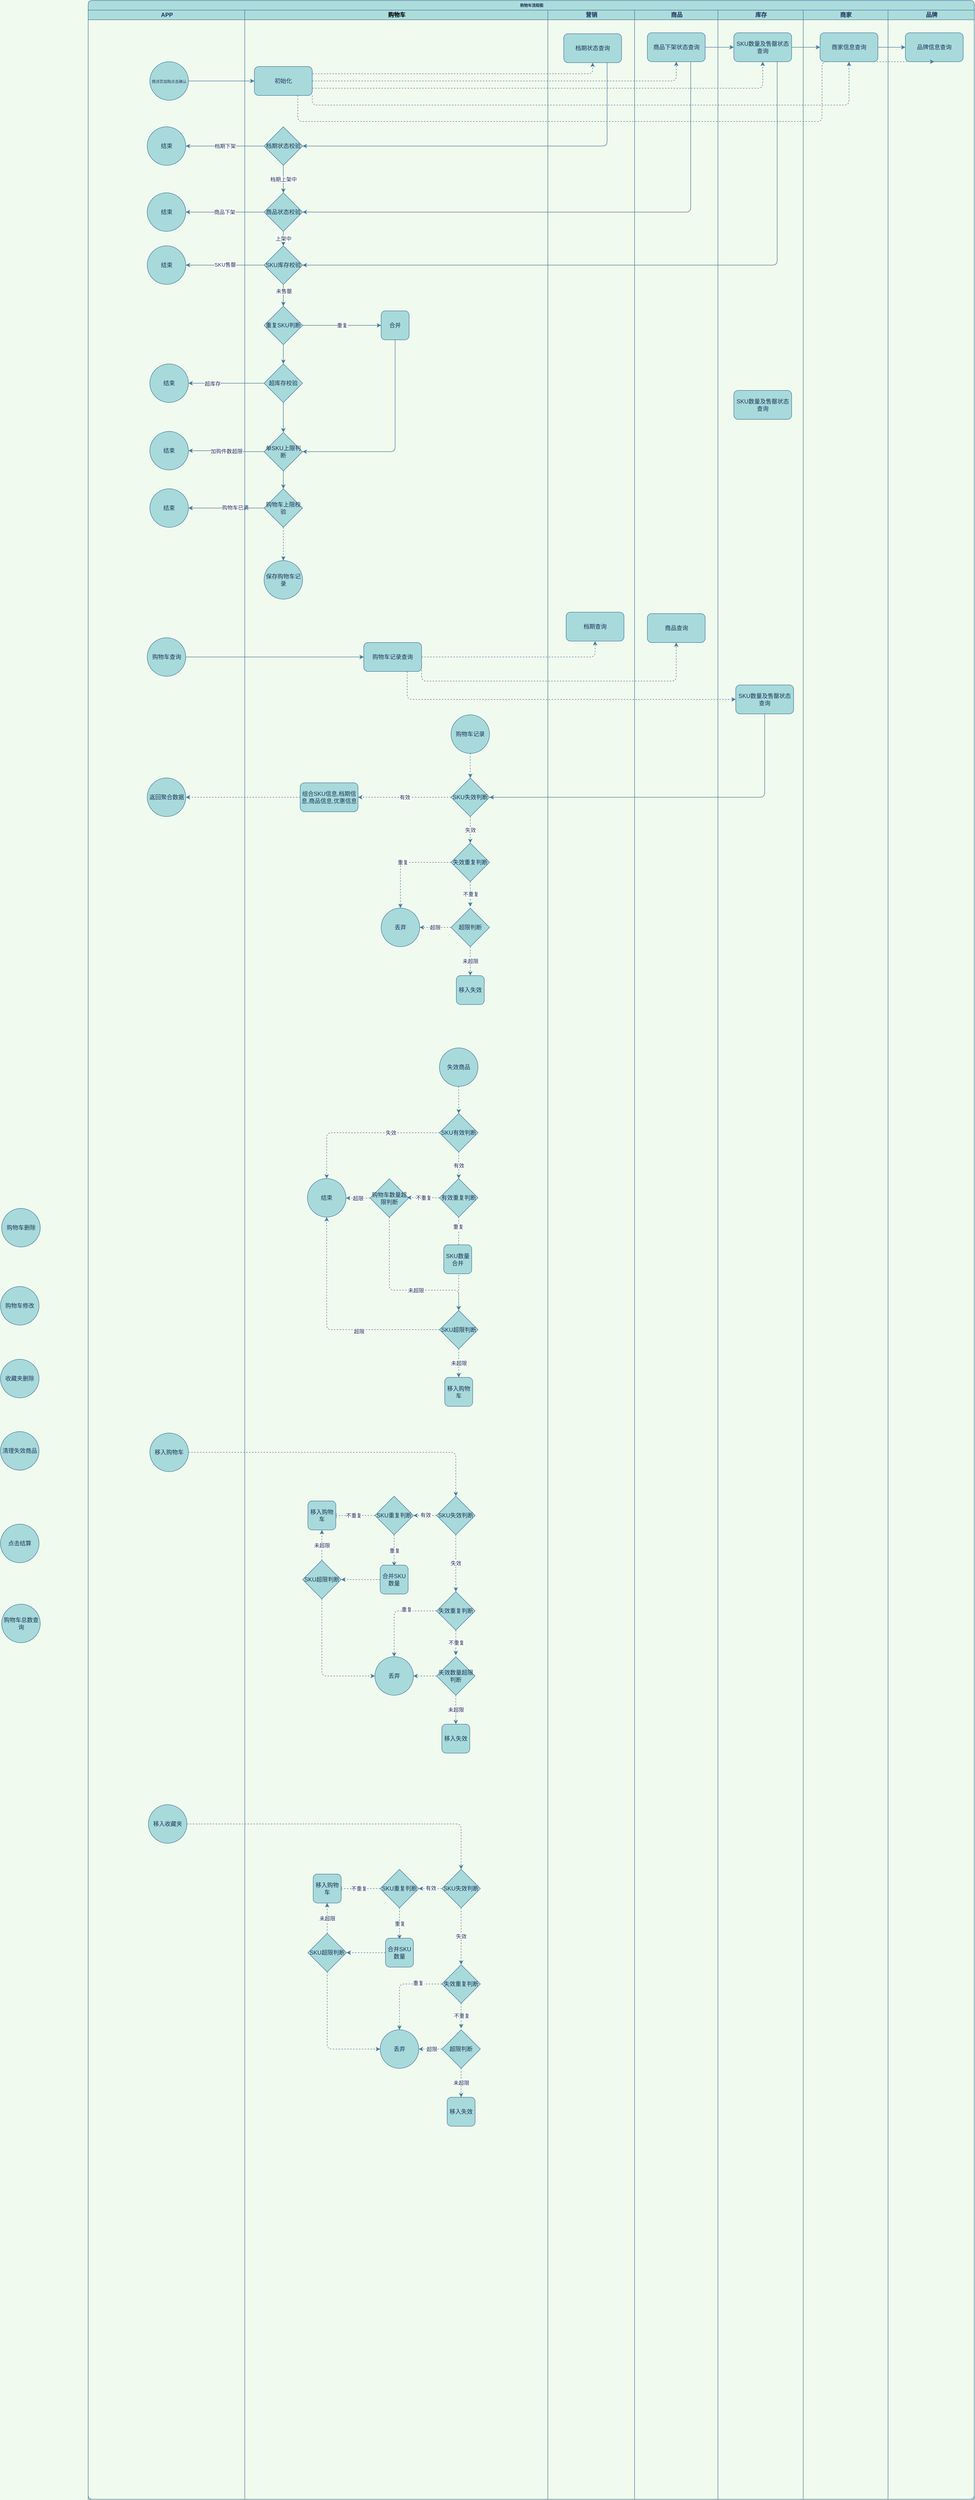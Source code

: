 <mxfile version="14.1.1" type="github">
  <diagram name="Page-1" id="74e2e168-ea6b-b213-b513-2b3c1d86103e">
    <mxGraphModel dx="2292" dy="980" grid="0" gridSize="10" guides="1" tooltips="1" connect="1" arrows="1" fold="1" page="0" pageScale="1" pageWidth="1100" pageHeight="850" background="#F1FAEE" math="0" shadow="0">
      <root>
        <mxCell id="0" />
        <mxCell id="1" parent="0" />
        <mxCell id="77e6c97f196da883-1" value="购物车流程图" style="swimlane;html=1;childLayout=stackLayout;startSize=20;rounded=1;shadow=0;labelBackgroundColor=none;strokeWidth=1;fontFamily=Verdana;fontSize=8;align=center;strokeColor=#457B9D;fontColor=#1D3557;sketch=0;snapToPoint=0;fixDash=0;metaEdit=0;backgroundOutline=0;comic=0;fillOpacity=93;fillColor=#A8DADC;" parent="1" vertex="1">
          <mxGeometry x="134" y="49" width="1839" height="5184" as="geometry" />
        </mxCell>
        <mxCell id="TEv4NFGnasqdaG9CAdCf-118" style="edgeStyle=orthogonalEdgeStyle;curved=0;rounded=1;sketch=0;orthogonalLoop=1;jettySize=auto;html=1;exitX=0;exitY=0.5;exitDx=0;exitDy=0;strokeColor=#457B9D;fillColor=#A8DADC;fontColor=#1D3557;" edge="1" parent="77e6c97f196da883-1" source="TEv4NFGnasqdaG9CAdCf-116" target="TEv4NFGnasqdaG9CAdCf-117">
          <mxGeometry relative="1" as="geometry" />
        </mxCell>
        <mxCell id="TEv4NFGnasqdaG9CAdCf-124" value="商品下架" style="edgeLabel;html=1;align=center;verticalAlign=middle;resizable=0;points=[];fontColor=#1D3557;" vertex="1" connectable="0" parent="TEv4NFGnasqdaG9CAdCf-118">
          <mxGeometry x="0.009" relative="1" as="geometry">
            <mxPoint as="offset" />
          </mxGeometry>
        </mxCell>
        <mxCell id="TEv4NFGnasqdaG9CAdCf-100" value="加购件数超限" style="edgeStyle=orthogonalEdgeStyle;curved=0;rounded=1;sketch=0;orthogonalLoop=1;jettySize=auto;html=1;exitX=0.5;exitY=1;exitDx=0;exitDy=0;strokeColor=#457B9D;fillColor=#A8DADC;fontColor=#1D3557;" edge="1" parent="77e6c97f196da883-1" source="TEv4NFGnasqdaG9CAdCf-97" target="TEv4NFGnasqdaG9CAdCf-99">
          <mxGeometry relative="1" as="geometry" />
        </mxCell>
        <mxCell id="TEv4NFGnasqdaG9CAdCf-103" style="edgeStyle=orthogonalEdgeStyle;curved=0;rounded=1;sketch=0;orthogonalLoop=1;jettySize=auto;html=1;exitX=0;exitY=0.5;exitDx=0;exitDy=0;strokeColor=#457B9D;fillColor=#A8DADC;fontColor=#1D3557;" edge="1" parent="77e6c97f196da883-1" source="TEv4NFGnasqdaG9CAdCf-101" target="TEv4NFGnasqdaG9CAdCf-102">
          <mxGeometry relative="1" as="geometry" />
        </mxCell>
        <mxCell id="TEv4NFGnasqdaG9CAdCf-104" value="购物车已满" style="edgeLabel;html=1;align=center;verticalAlign=middle;resizable=0;points=[];fontColor=#1D3557;" vertex="1" connectable="0" parent="TEv4NFGnasqdaG9CAdCf-103">
          <mxGeometry x="-0.234" y="-1" relative="1" as="geometry">
            <mxPoint as="offset" />
          </mxGeometry>
        </mxCell>
        <mxCell id="77e6c97f196da883-2" value="APP" style="swimlane;html=1;startSize=20;fillColor=#A8DADC;strokeColor=#457B9D;fontColor=#1D3557;sketch=0;snapToPoint=0;fixDash=0;metaEdit=0;backgroundOutline=0;comic=0;fillOpacity=93;" parent="77e6c97f196da883-1" vertex="1">
          <mxGeometry y="20" width="325" height="5164" as="geometry" />
        </mxCell>
        <mxCell id="TEv4NFGnasqdaG9CAdCf-1" value="&lt;span style=&quot;color: rgb(29 , 53 , 87) ; font-family: &amp;#34;verdana&amp;#34; ; font-size: 8px&quot;&gt;商详页加购点击确认&lt;/span&gt;" style="ellipse;whiteSpace=wrap;html=1;aspect=fixed;fillColor=#A8DADC;strokeColor=#457B9D;fontColor=#1D3557;" vertex="1" parent="77e6c97f196da883-2">
          <mxGeometry x="128" y="107" width="80" height="80" as="geometry" />
        </mxCell>
        <mxCell id="TEv4NFGnasqdaG9CAdCf-99" value="结束" style="ellipse;whiteSpace=wrap;html=1;aspect=fixed;rounded=0;sketch=0;strokeColor=#457B9D;fillColor=#A8DADC;fontColor=#1D3557;" vertex="1" parent="77e6c97f196da883-2">
          <mxGeometry x="128" y="874" width="80" height="80" as="geometry" />
        </mxCell>
        <mxCell id="TEv4NFGnasqdaG9CAdCf-102" value="结束" style="ellipse;whiteSpace=wrap;html=1;aspect=fixed;rounded=0;sketch=0;strokeColor=#457B9D;fillColor=#A8DADC;fontColor=#1D3557;" vertex="1" parent="77e6c97f196da883-2">
          <mxGeometry x="128" y="993" width="80" height="80" as="geometry" />
        </mxCell>
        <mxCell id="TEv4NFGnasqdaG9CAdCf-112" value="结束" style="ellipse;whiteSpace=wrap;html=1;aspect=fixed;rounded=0;sketch=0;strokeColor=#457B9D;fillColor=#A8DADC;fontColor=#1D3557;" vertex="1" parent="77e6c97f196da883-2">
          <mxGeometry x="122.5" y="242" width="80" height="80" as="geometry" />
        </mxCell>
        <mxCell id="TEv4NFGnasqdaG9CAdCf-117" value="结束" style="ellipse;whiteSpace=wrap;html=1;aspect=fixed;rounded=0;sketch=0;strokeColor=#457B9D;fillColor=#A8DADC;fontColor=#1D3557;" vertex="1" parent="77e6c97f196da883-2">
          <mxGeometry x="122.5" y="379" width="80" height="80" as="geometry" />
        </mxCell>
        <mxCell id="TEv4NFGnasqdaG9CAdCf-126" value="结束" style="ellipse;whiteSpace=wrap;html=1;aspect=fixed;rounded=0;sketch=0;strokeColor=#457B9D;fillColor=#A8DADC;fontColor=#1D3557;" vertex="1" parent="77e6c97f196da883-2">
          <mxGeometry x="122.5" y="489" width="80" height="80" as="geometry" />
        </mxCell>
        <mxCell id="TEv4NFGnasqdaG9CAdCf-137" value="结束" style="ellipse;whiteSpace=wrap;html=1;aspect=fixed;rounded=0;sketch=0;strokeColor=#457B9D;fillColor=#A8DADC;fontColor=#1D3557;" vertex="1" parent="77e6c97f196da883-2">
          <mxGeometry x="128" y="734" width="80" height="80" as="geometry" />
        </mxCell>
        <mxCell id="TEv4NFGnasqdaG9CAdCf-49" value="&lt;span style=&quot;font-family: &amp;#34;verdana&amp;#34;&quot;&gt;购物车查询&lt;/span&gt;" style="ellipse;whiteSpace=wrap;html=1;aspect=fixed;fillColor=#A8DADC;strokeColor=#457B9D;fontColor=#1D3557;" vertex="1" parent="77e6c97f196da883-2">
          <mxGeometry x="122.5" y="1302" width="80" height="80" as="geometry" />
        </mxCell>
        <mxCell id="TEv4NFGnasqdaG9CAdCf-51" value="&lt;span style=&quot;font-family: &amp;#34;verdana&amp;#34;&quot;&gt;移入购物车&lt;/span&gt;" style="ellipse;whiteSpace=wrap;html=1;aspect=fixed;fillColor=#A8DADC;strokeColor=#457B9D;fontColor=#1D3557;" vertex="1" parent="77e6c97f196da883-2">
          <mxGeometry x="128" y="2952" width="80" height="80" as="geometry" />
        </mxCell>
        <mxCell id="TEv4NFGnasqdaG9CAdCf-373" value="&lt;span style=&quot;font-family: &amp;#34;verdana&amp;#34;&quot;&gt;移入收藏夹&lt;/span&gt;" style="ellipse;whiteSpace=wrap;html=1;aspect=fixed;fillColor=#A8DADC;strokeColor=#457B9D;fontColor=#1D3557;" vertex="1" parent="77e6c97f196da883-2">
          <mxGeometry x="125" y="3723" width="80" height="80" as="geometry" />
        </mxCell>
        <mxCell id="TEv4NFGnasqdaG9CAdCf-402" value="&lt;font face=&quot;verdana&quot;&gt;返回聚合数据&lt;/font&gt;" style="ellipse;whiteSpace=wrap;html=1;aspect=fixed;fillColor=#A8DADC;strokeColor=#457B9D;fontColor=#1D3557;" vertex="1" parent="77e6c97f196da883-2">
          <mxGeometry x="122.5" y="1593" width="80" height="80" as="geometry" />
        </mxCell>
        <mxCell id="77e6c97f196da883-3" value="购物车" style="swimlane;html=1;startSize=20;sketch=0;snapToPoint=0;fixDash=0;metaEdit=0;backgroundOutline=0;comic=0;fillOpacity=93;fillColor=#A8DADC;strokeColor=#457B9D;" parent="77e6c97f196da883-1" vertex="1">
          <mxGeometry x="325" y="20" width="629" height="5164" as="geometry" />
        </mxCell>
        <mxCell id="TEv4NFGnasqdaG9CAdCf-59" value="初始化" style="rounded=1;whiteSpace=wrap;html=1;sketch=0;strokeColor=#457B9D;fillColor=#A8DADC;fontColor=#1D3557;" vertex="1" parent="77e6c97f196da883-3">
          <mxGeometry x="20" y="117" width="120" height="60" as="geometry" />
        </mxCell>
        <mxCell id="TEv4NFGnasqdaG9CAdCf-95" value="重复" style="edgeStyle=orthogonalEdgeStyle;curved=0;rounded=1;sketch=0;orthogonalLoop=1;jettySize=auto;html=1;exitX=1;exitY=0.5;exitDx=0;exitDy=0;strokeColor=#457B9D;fillColor=#A8DADC;fontColor=#1D3557;" edge="1" parent="77e6c97f196da883-3" source="TEv4NFGnasqdaG9CAdCf-86" target="TEv4NFGnasqdaG9CAdCf-91">
          <mxGeometry relative="1" as="geometry" />
        </mxCell>
        <mxCell id="TEv4NFGnasqdaG9CAdCf-135" style="edgeStyle=orthogonalEdgeStyle;curved=0;rounded=1;sketch=0;orthogonalLoop=1;jettySize=auto;html=1;exitX=0.5;exitY=1;exitDx=0;exitDy=0;strokeColor=#457B9D;fillColor=#A8DADC;fontColor=#1D3557;" edge="1" parent="77e6c97f196da883-3" source="TEv4NFGnasqdaG9CAdCf-86" target="TEv4NFGnasqdaG9CAdCf-134">
          <mxGeometry relative="1" as="geometry" />
        </mxCell>
        <mxCell id="TEv4NFGnasqdaG9CAdCf-86" value="重复SKU判断" style="rhombus;whiteSpace=wrap;html=1;rounded=0;sketch=0;strokeColor=#457B9D;fillColor=#A8DADC;fontColor=#1D3557;" vertex="1" parent="77e6c97f196da883-3">
          <mxGeometry x="40" y="614" width="80" height="80" as="geometry" />
        </mxCell>
        <mxCell id="TEv4NFGnasqdaG9CAdCf-130" style="edgeStyle=orthogonalEdgeStyle;curved=0;rounded=1;sketch=0;orthogonalLoop=1;jettySize=auto;html=1;exitX=0.5;exitY=1;exitDx=0;exitDy=0;entryX=0.5;entryY=0;entryDx=0;entryDy=0;strokeColor=#457B9D;fillColor=#A8DADC;fontColor=#1D3557;" edge="1" parent="77e6c97f196da883-3" source="TEv4NFGnasqdaG9CAdCf-91" target="TEv4NFGnasqdaG9CAdCf-97">
          <mxGeometry relative="1" as="geometry" />
        </mxCell>
        <mxCell id="TEv4NFGnasqdaG9CAdCf-91" value="合并" style="rounded=1;whiteSpace=wrap;html=1;sketch=0;strokeColor=#457B9D;fillColor=#A8DADC;fontColor=#1D3557;" vertex="1" parent="77e6c97f196da883-3">
          <mxGeometry x="283" y="624" width="58" height="60" as="geometry" />
        </mxCell>
        <mxCell id="TEv4NFGnasqdaG9CAdCf-108" style="edgeStyle=orthogonalEdgeStyle;curved=0;rounded=1;sketch=0;orthogonalLoop=1;jettySize=auto;html=1;exitX=1;exitY=0.5;exitDx=0;exitDy=0;strokeColor=#457B9D;fillColor=#A8DADC;fontColor=#1D3557;" edge="1" parent="77e6c97f196da883-3" source="TEv4NFGnasqdaG9CAdCf-97" target="TEv4NFGnasqdaG9CAdCf-101">
          <mxGeometry relative="1" as="geometry" />
        </mxCell>
        <mxCell id="TEv4NFGnasqdaG9CAdCf-97" value="&lt;span&gt;单SKU上限判断&lt;/span&gt;" style="rhombus;whiteSpace=wrap;html=1;rounded=0;sketch=0;strokeColor=#457B9D;fillColor=#A8DADC;fontColor=#1D3557;direction=south;" vertex="1" parent="77e6c97f196da883-3">
          <mxGeometry x="40" y="876" width="80" height="80" as="geometry" />
        </mxCell>
        <mxCell id="TEv4NFGnasqdaG9CAdCf-409" style="edgeStyle=orthogonalEdgeStyle;curved=0;rounded=1;sketch=0;orthogonalLoop=1;jettySize=auto;html=1;exitX=0.5;exitY=1;exitDx=0;exitDy=0;dashed=1;strokeColor=#457B9D;fillColor=#A8DADC;fontColor=#1D3557;" edge="1" parent="77e6c97f196da883-3" source="TEv4NFGnasqdaG9CAdCf-101" target="TEv4NFGnasqdaG9CAdCf-408">
          <mxGeometry relative="1" as="geometry" />
        </mxCell>
        <mxCell id="TEv4NFGnasqdaG9CAdCf-101" value="&lt;span&gt;购物车上限校验&lt;/span&gt;" style="rhombus;whiteSpace=wrap;html=1;rounded=0;sketch=0;strokeColor=#457B9D;fillColor=#A8DADC;fontColor=#1D3557;" vertex="1" parent="77e6c97f196da883-3">
          <mxGeometry x="40" y="993" width="80" height="80" as="geometry" />
        </mxCell>
        <mxCell id="TEv4NFGnasqdaG9CAdCf-123" value="档期上架中" style="edgeStyle=orthogonalEdgeStyle;curved=0;rounded=1;sketch=0;orthogonalLoop=1;jettySize=auto;html=1;exitX=0.5;exitY=1;exitDx=0;exitDy=0;strokeColor=#457B9D;fillColor=#A8DADC;fontColor=#1D3557;" edge="1" parent="77e6c97f196da883-3" source="TEv4NFGnasqdaG9CAdCf-110" target="TEv4NFGnasqdaG9CAdCf-116">
          <mxGeometry relative="1" as="geometry" />
        </mxCell>
        <mxCell id="TEv4NFGnasqdaG9CAdCf-110" value="档期状态校验" style="rhombus;whiteSpace=wrap;html=1;rounded=0;sketch=0;strokeColor=#457B9D;fillColor=#A8DADC;fontColor=#1D3557;" vertex="1" parent="77e6c97f196da883-3">
          <mxGeometry x="40" y="242" width="80" height="80" as="geometry" />
        </mxCell>
        <mxCell id="TEv4NFGnasqdaG9CAdCf-131" value="上架中" style="edgeStyle=orthogonalEdgeStyle;curved=0;rounded=1;sketch=0;orthogonalLoop=1;jettySize=auto;html=1;exitX=0.5;exitY=1;exitDx=0;exitDy=0;strokeColor=#457B9D;fillColor=#A8DADC;fontColor=#1D3557;" edge="1" parent="77e6c97f196da883-3" source="TEv4NFGnasqdaG9CAdCf-116" target="TEv4NFGnasqdaG9CAdCf-125">
          <mxGeometry relative="1" as="geometry" />
        </mxCell>
        <mxCell id="TEv4NFGnasqdaG9CAdCf-116" value="商品状态校验" style="rhombus;whiteSpace=wrap;html=1;rounded=0;sketch=0;strokeColor=#457B9D;fillColor=#A8DADC;fontColor=#1D3557;" vertex="1" parent="77e6c97f196da883-3">
          <mxGeometry x="40" y="379" width="80" height="80" as="geometry" />
        </mxCell>
        <mxCell id="TEv4NFGnasqdaG9CAdCf-129" style="edgeStyle=orthogonalEdgeStyle;curved=0;rounded=1;sketch=0;orthogonalLoop=1;jettySize=auto;html=1;exitX=0.5;exitY=1;exitDx=0;exitDy=0;strokeColor=#457B9D;fillColor=#A8DADC;fontColor=#1D3557;" edge="1" parent="77e6c97f196da883-3" source="TEv4NFGnasqdaG9CAdCf-125" target="TEv4NFGnasqdaG9CAdCf-86">
          <mxGeometry relative="1" as="geometry" />
        </mxCell>
        <mxCell id="TEv4NFGnasqdaG9CAdCf-132" value="未售罄" style="edgeLabel;html=1;align=center;verticalAlign=middle;resizable=0;points=[];fontColor=#1D3557;" vertex="1" connectable="0" parent="TEv4NFGnasqdaG9CAdCf-129">
          <mxGeometry x="-0.378" y="1" relative="1" as="geometry">
            <mxPoint as="offset" />
          </mxGeometry>
        </mxCell>
        <mxCell id="TEv4NFGnasqdaG9CAdCf-125" value="SKU库存校验" style="rhombus;whiteSpace=wrap;html=1;rounded=0;sketch=0;strokeColor=#457B9D;fillColor=#A8DADC;fontColor=#1D3557;" vertex="1" parent="77e6c97f196da883-3">
          <mxGeometry x="40" y="489" width="80" height="80" as="geometry" />
        </mxCell>
        <mxCell id="TEv4NFGnasqdaG9CAdCf-136" style="edgeStyle=orthogonalEdgeStyle;curved=0;rounded=1;sketch=0;orthogonalLoop=1;jettySize=auto;html=1;exitX=0.5;exitY=1;exitDx=0;exitDy=0;strokeColor=#457B9D;fillColor=#A8DADC;fontColor=#1D3557;" edge="1" parent="77e6c97f196da883-3" source="TEv4NFGnasqdaG9CAdCf-134" target="TEv4NFGnasqdaG9CAdCf-97">
          <mxGeometry relative="1" as="geometry" />
        </mxCell>
        <mxCell id="TEv4NFGnasqdaG9CAdCf-134" value="超库存校验" style="rhombus;whiteSpace=wrap;html=1;rounded=0;sketch=0;strokeColor=#457B9D;fillColor=#A8DADC;fontColor=#1D3557;" vertex="1" parent="77e6c97f196da883-3">
          <mxGeometry x="40" y="734" width="80" height="80" as="geometry" />
        </mxCell>
        <mxCell id="TEv4NFGnasqdaG9CAdCf-147" value="购物车记录查询" style="rounded=1;whiteSpace=wrap;html=1;sketch=0;strokeColor=#457B9D;fillColor=#A8DADC;fontColor=#1D3557;" vertex="1" parent="77e6c97f196da883-3">
          <mxGeometry x="247" y="1312" width="120" height="60" as="geometry" />
        </mxCell>
        <mxCell id="TEv4NFGnasqdaG9CAdCf-161" value="失效" style="edgeStyle=orthogonalEdgeStyle;curved=0;rounded=1;sketch=0;orthogonalLoop=1;jettySize=auto;html=1;exitX=0.5;exitY=1;exitDx=0;exitDy=0;dashed=1;strokeColor=#457B9D;fillColor=#A8DADC;fontColor=#1D3557;" edge="1" parent="77e6c97f196da883-3" source="TEv4NFGnasqdaG9CAdCf-150" target="TEv4NFGnasqdaG9CAdCf-155">
          <mxGeometry relative="1" as="geometry" />
        </mxCell>
        <mxCell id="TEv4NFGnasqdaG9CAdCf-243" value="有效" style="edgeStyle=orthogonalEdgeStyle;curved=0;rounded=1;sketch=0;orthogonalLoop=1;jettySize=auto;html=1;exitX=0;exitY=0.5;exitDx=0;exitDy=0;dashed=1;strokeColor=#457B9D;fillColor=#A8DADC;fontColor=#1D3557;" edge="1" parent="77e6c97f196da883-3" source="TEv4NFGnasqdaG9CAdCf-150" target="TEv4NFGnasqdaG9CAdCf-165">
          <mxGeometry relative="1" as="geometry" />
        </mxCell>
        <mxCell id="TEv4NFGnasqdaG9CAdCf-150" value="SKU失效判断" style="rhombus;whiteSpace=wrap;html=1;rounded=0;sketch=0;strokeColor=#457B9D;fillColor=#A8DADC;fontColor=#1D3557;" vertex="1" parent="77e6c97f196da883-3">
          <mxGeometry x="428" y="1593" width="80" height="80" as="geometry" />
        </mxCell>
        <mxCell id="TEv4NFGnasqdaG9CAdCf-163" value="不重复" style="edgeStyle=orthogonalEdgeStyle;curved=0;rounded=1;sketch=0;orthogonalLoop=1;jettySize=auto;html=1;exitX=0.5;exitY=1;exitDx=0;exitDy=0;dashed=1;strokeColor=#457B9D;fillColor=#A8DADC;fontColor=#1D3557;" edge="1" parent="77e6c97f196da883-3" source="TEv4NFGnasqdaG9CAdCf-155">
          <mxGeometry relative="1" as="geometry">
            <mxPoint x="468.0" y="1860" as="targetPoint" />
          </mxGeometry>
        </mxCell>
        <mxCell id="TEv4NFGnasqdaG9CAdCf-405" value="重复" style="edgeStyle=orthogonalEdgeStyle;curved=0;rounded=1;sketch=0;orthogonalLoop=1;jettySize=auto;html=1;exitX=0;exitY=0.5;exitDx=0;exitDy=0;dashed=1;strokeColor=#457B9D;fillColor=#A8DADC;fontColor=#1D3557;" edge="1" parent="77e6c97f196da883-3" source="TEv4NFGnasqdaG9CAdCf-155" target="TEv4NFGnasqdaG9CAdCf-379">
          <mxGeometry relative="1" as="geometry" />
        </mxCell>
        <mxCell id="TEv4NFGnasqdaG9CAdCf-155" value="失效重复判断" style="rhombus;whiteSpace=wrap;html=1;rounded=0;sketch=0;strokeColor=#457B9D;fillColor=#A8DADC;fontColor=#1D3557;" vertex="1" parent="77e6c97f196da883-3">
          <mxGeometry x="428" y="1728" width="80" height="80" as="geometry" />
        </mxCell>
        <mxCell id="TEv4NFGnasqdaG9CAdCf-165" value="组合SKU信息,档期信息,商品信息,优惠信息" style="rounded=1;whiteSpace=wrap;html=1;sketch=0;strokeColor=#457B9D;fillColor=#A8DADC;fontColor=#1D3557;" vertex="1" parent="77e6c97f196da883-3">
          <mxGeometry x="115" y="1603" width="120" height="60" as="geometry" />
        </mxCell>
        <mxCell id="TEv4NFGnasqdaG9CAdCf-180" style="edgeStyle=orthogonalEdgeStyle;curved=0;rounded=1;sketch=0;orthogonalLoop=1;jettySize=auto;html=1;exitX=0;exitY=0.5;exitDx=0;exitDy=0;dashed=1;strokeColor=#457B9D;fillColor=#A8DADC;fontColor=#1D3557;" edge="1" parent="77e6c97f196da883-3" source="TEv4NFGnasqdaG9CAdCf-177">
          <mxGeometry relative="1" as="geometry">
            <mxPoint x="363" y="1903" as="targetPoint" />
          </mxGeometry>
        </mxCell>
        <mxCell id="TEv4NFGnasqdaG9CAdCf-182" value="超限" style="edgeLabel;html=1;align=center;verticalAlign=middle;resizable=0;points=[];fontColor=#1D3557;" vertex="1" connectable="0" parent="TEv4NFGnasqdaG9CAdCf-180">
          <mxGeometry x="0.035" y="-1" relative="1" as="geometry">
            <mxPoint as="offset" />
          </mxGeometry>
        </mxCell>
        <mxCell id="TEv4NFGnasqdaG9CAdCf-181" value="未超限" style="edgeStyle=orthogonalEdgeStyle;curved=0;rounded=1;sketch=0;orthogonalLoop=1;jettySize=auto;html=1;exitX=0.5;exitY=1;exitDx=0;exitDy=0;dashed=1;strokeColor=#457B9D;fillColor=#A8DADC;fontColor=#1D3557;" edge="1" parent="77e6c97f196da883-3" source="TEv4NFGnasqdaG9CAdCf-177" target="TEv4NFGnasqdaG9CAdCf-178">
          <mxGeometry relative="1" as="geometry" />
        </mxCell>
        <mxCell id="TEv4NFGnasqdaG9CAdCf-177" value="超限判断" style="rhombus;whiteSpace=wrap;html=1;rounded=0;sketch=0;strokeColor=#457B9D;fillColor=#A8DADC;fontColor=#1D3557;" vertex="1" parent="77e6c97f196da883-3">
          <mxGeometry x="428" y="1863" width="80" height="80" as="geometry" />
        </mxCell>
        <mxCell id="TEv4NFGnasqdaG9CAdCf-178" value="移入失效" style="rounded=1;whiteSpace=wrap;html=1;sketch=0;strokeColor=#457B9D;fillColor=#A8DADC;fontColor=#1D3557;" vertex="1" parent="77e6c97f196da883-3">
          <mxGeometry x="439" y="2003" width="58" height="60" as="geometry" />
        </mxCell>
        <mxCell id="TEv4NFGnasqdaG9CAdCf-226" value="超限" style="edgeStyle=orthogonalEdgeStyle;curved=0;rounded=1;sketch=0;orthogonalLoop=1;jettySize=auto;html=1;exitX=0;exitY=0.5;exitDx=0;exitDy=0;dashed=1;strokeColor=#457B9D;fillColor=#A8DADC;fontColor=#1D3557;" edge="1" parent="77e6c97f196da883-3" source="TEv4NFGnasqdaG9CAdCf-213">
          <mxGeometry relative="1" as="geometry">
            <mxPoint x="210" y="2464.5" as="targetPoint" />
          </mxGeometry>
        </mxCell>
        <mxCell id="TEv4NFGnasqdaG9CAdCf-245" value="未超限" style="edgeStyle=orthogonalEdgeStyle;curved=0;rounded=1;sketch=0;orthogonalLoop=1;jettySize=auto;html=1;exitX=0.5;exitY=1;exitDx=0;exitDy=0;entryX=0.5;entryY=0;entryDx=0;entryDy=0;dashed=1;strokeColor=#457B9D;fillColor=#A8DADC;fontColor=#1D3557;" edge="1" parent="77e6c97f196da883-3" source="TEv4NFGnasqdaG9CAdCf-213" target="TEv4NFGnasqdaG9CAdCf-209">
          <mxGeometry x="0.222" relative="1" as="geometry">
            <Array as="points">
              <mxPoint x="300" y="2655.5" />
              <mxPoint x="444" y="2655.5" />
            </Array>
            <mxPoint as="offset" />
          </mxGeometry>
        </mxCell>
        <mxCell id="TEv4NFGnasqdaG9CAdCf-213" value="购物车数量超限判断" style="rhombus;whiteSpace=wrap;html=1;rounded=0;sketch=0;strokeColor=#457B9D;fillColor=#A8DADC;fontColor=#1D3557;" vertex="1" parent="77e6c97f196da883-3">
          <mxGeometry x="260" y="2424.5" width="80" height="80" as="geometry" />
        </mxCell>
        <mxCell id="TEv4NFGnasqdaG9CAdCf-223" style="edgeStyle=orthogonalEdgeStyle;curved=0;rounded=1;sketch=0;orthogonalLoop=1;jettySize=auto;html=1;exitX=0.5;exitY=1;exitDx=0;exitDy=0;dashed=1;strokeColor=#457B9D;fillColor=#A8DADC;fontColor=#1D3557;" edge="1" parent="77e6c97f196da883-3" source="TEv4NFGnasqdaG9CAdCf-222" target="TEv4NFGnasqdaG9CAdCf-150">
          <mxGeometry relative="1" as="geometry" />
        </mxCell>
        <mxCell id="TEv4NFGnasqdaG9CAdCf-222" value="&lt;span style=&quot;font-family: &amp;#34;verdana&amp;#34;&quot;&gt;购物车记录&lt;/span&gt;" style="ellipse;whiteSpace=wrap;html=1;aspect=fixed;fillColor=#A8DADC;strokeColor=#457B9D;fontColor=#1D3557;" vertex="1" parent="77e6c97f196da883-3">
          <mxGeometry x="428" y="1462" width="80" height="80" as="geometry" />
        </mxCell>
        <mxCell id="TEv4NFGnasqdaG9CAdCf-382" style="edgeStyle=orthogonalEdgeStyle;curved=0;rounded=1;sketch=0;orthogonalLoop=1;jettySize=auto;html=1;exitX=0;exitY=0.5;exitDx=0;exitDy=0;dashed=1;strokeColor=#457B9D;fillColor=#A8DADC;fontColor=#1D3557;" edge="1" parent="77e6c97f196da883-3" source="TEv4NFGnasqdaG9CAdCf-209" target="TEv4NFGnasqdaG9CAdCf-381">
          <mxGeometry relative="1" as="geometry" />
        </mxCell>
        <mxCell id="TEv4NFGnasqdaG9CAdCf-383" value="超限" style="edgeLabel;html=1;align=center;verticalAlign=middle;resizable=0;points=[];fontColor=#1D3557;" vertex="1" connectable="0" parent="TEv4NFGnasqdaG9CAdCf-382">
          <mxGeometry x="-0.286" y="3" relative="1" as="geometry">
            <mxPoint as="offset" />
          </mxGeometry>
        </mxCell>
        <mxCell id="TEv4NFGnasqdaG9CAdCf-209" value="SKU超限判断" style="rhombus;whiteSpace=wrap;html=1;rounded=0;sketch=0;strokeColor=#457B9D;fillColor=#A8DADC;fontColor=#1D3557;" vertex="1" parent="77e6c97f196da883-3">
          <mxGeometry x="404" y="2697.5" width="80" height="80" as="geometry" />
        </mxCell>
        <mxCell id="TEv4NFGnasqdaG9CAdCf-210" value="移入购物车" style="rounded=1;whiteSpace=wrap;html=1;sketch=0;strokeColor=#457B9D;fillColor=#A8DADC;fontColor=#1D3557;" vertex="1" parent="77e6c97f196da883-3">
          <mxGeometry x="415" y="2836.5" width="58" height="60" as="geometry" />
        </mxCell>
        <mxCell id="TEv4NFGnasqdaG9CAdCf-208" value="未超限" style="edgeStyle=orthogonalEdgeStyle;curved=0;rounded=1;sketch=0;orthogonalLoop=1;jettySize=auto;html=1;exitX=0.5;exitY=1;exitDx=0;exitDy=0;dashed=1;strokeColor=#457B9D;fillColor=#A8DADC;fontColor=#1D3557;" edge="1" source="TEv4NFGnasqdaG9CAdCf-209" target="TEv4NFGnasqdaG9CAdCf-210" parent="77e6c97f196da883-3">
          <mxGeometry relative="1" as="geometry" />
        </mxCell>
        <mxCell id="TEv4NFGnasqdaG9CAdCf-221" value="&lt;span style=&quot;font-family: &amp;#34;verdana&amp;#34;&quot;&gt;失效商品&lt;/span&gt;" style="ellipse;whiteSpace=wrap;html=1;aspect=fixed;fillColor=#A8DADC;strokeColor=#457B9D;fontColor=#1D3557;" vertex="1" parent="77e6c97f196da883-3">
          <mxGeometry x="404" y="2153" width="80" height="80" as="geometry" />
        </mxCell>
        <mxCell id="TEv4NFGnasqdaG9CAdCf-406" style="edgeStyle=orthogonalEdgeStyle;curved=0;rounded=1;sketch=0;orthogonalLoop=1;jettySize=auto;html=1;exitX=0;exitY=0.5;exitDx=0;exitDy=0;entryX=0.5;entryY=0;entryDx=0;entryDy=0;dashed=1;strokeColor=#457B9D;fillColor=#A8DADC;fontColor=#1D3557;" edge="1" parent="77e6c97f196da883-3" source="TEv4NFGnasqdaG9CAdCf-201" target="TEv4NFGnasqdaG9CAdCf-381">
          <mxGeometry relative="1" as="geometry" />
        </mxCell>
        <mxCell id="TEv4NFGnasqdaG9CAdCf-407" value="失效" style="edgeLabel;html=1;align=center;verticalAlign=middle;resizable=0;points=[];fontColor=#1D3557;" vertex="1" connectable="0" parent="TEv4NFGnasqdaG9CAdCf-406">
          <mxGeometry x="-0.382" relative="1" as="geometry">
            <mxPoint as="offset" />
          </mxGeometry>
        </mxCell>
        <mxCell id="TEv4NFGnasqdaG9CAdCf-201" value="SKU有效判断" style="rhombus;whiteSpace=wrap;html=1;rounded=0;sketch=0;strokeColor=#457B9D;fillColor=#A8DADC;fontColor=#1D3557;" vertex="1" parent="77e6c97f196da883-3">
          <mxGeometry x="404" y="2289" width="80" height="80" as="geometry" />
        </mxCell>
        <mxCell id="TEv4NFGnasqdaG9CAdCf-204" value="有效重复判断" style="rhombus;whiteSpace=wrap;html=1;rounded=0;sketch=0;strokeColor=#457B9D;fillColor=#A8DADC;fontColor=#1D3557;" vertex="1" parent="77e6c97f196da883-3">
          <mxGeometry x="404" y="2424" width="80" height="80" as="geometry" />
        </mxCell>
        <mxCell id="TEv4NFGnasqdaG9CAdCf-202" value="重复" style="edgeStyle=orthogonalEdgeStyle;curved=0;rounded=1;sketch=0;orthogonalLoop=1;jettySize=auto;html=1;exitX=0.5;exitY=1;exitDx=0;exitDy=0;dashed=1;strokeColor=#457B9D;fillColor=#A8DADC;fontColor=#1D3557;entryX=0.5;entryY=0;entryDx=0;entryDy=0;" edge="1" source="TEv4NFGnasqdaG9CAdCf-204" parent="77e6c97f196da883-3" target="TEv4NFGnasqdaG9CAdCf-209">
          <mxGeometry relative="1" as="geometry">
            <mxPoint x="442.0" y="2555.5" as="targetPoint" />
          </mxGeometry>
        </mxCell>
        <mxCell id="TEv4NFGnasqdaG9CAdCf-246" value="重复" style="edgeLabel;html=1;align=center;verticalAlign=middle;resizable=0;points=[];fontColor=#1D3557;" vertex="1" connectable="0" parent="TEv4NFGnasqdaG9CAdCf-202">
          <mxGeometry x="-0.797" y="-1" relative="1" as="geometry">
            <mxPoint as="offset" />
          </mxGeometry>
        </mxCell>
        <mxCell id="TEv4NFGnasqdaG9CAdCf-224" style="edgeStyle=orthogonalEdgeStyle;curved=0;rounded=1;sketch=0;orthogonalLoop=1;jettySize=auto;html=1;exitX=0.5;exitY=1;exitDx=0;exitDy=0;dashed=1;strokeColor=#457B9D;fillColor=#A8DADC;fontColor=#1D3557;" edge="1" parent="77e6c97f196da883-3" source="TEv4NFGnasqdaG9CAdCf-221" target="TEv4NFGnasqdaG9CAdCf-201">
          <mxGeometry relative="1" as="geometry" />
        </mxCell>
        <mxCell id="TEv4NFGnasqdaG9CAdCf-199" value="有效" style="edgeStyle=orthogonalEdgeStyle;curved=0;rounded=1;sketch=0;orthogonalLoop=1;jettySize=auto;html=1;exitX=0.5;exitY=1;exitDx=0;exitDy=0;dashed=1;strokeColor=#457B9D;fillColor=#A8DADC;fontColor=#1D3557;" edge="1" source="TEv4NFGnasqdaG9CAdCf-201" target="TEv4NFGnasqdaG9CAdCf-204" parent="77e6c97f196da883-3">
          <mxGeometry relative="1" as="geometry" />
        </mxCell>
        <mxCell id="TEv4NFGnasqdaG9CAdCf-244" value="SKU数量合并" style="rounded=1;whiteSpace=wrap;html=1;sketch=0;strokeColor=#457B9D;fillColor=#A8DADC;fontColor=#1D3557;" vertex="1" parent="77e6c97f196da883-3">
          <mxGeometry x="413" y="2561.5" width="58" height="60" as="geometry" />
        </mxCell>
        <mxCell id="TEv4NFGnasqdaG9CAdCf-285" value="不重复" style="edgeStyle=orthogonalEdgeStyle;curved=0;rounded=1;sketch=0;orthogonalLoop=1;jettySize=auto;html=1;exitX=0;exitY=0.5;exitDx=0;exitDy=0;dashed=1;strokeColor=#457B9D;fillColor=#A8DADC;fontColor=#1D3557;" edge="1" parent="77e6c97f196da883-3" source="TEv4NFGnasqdaG9CAdCf-275">
          <mxGeometry relative="1" as="geometry">
            <mxPoint x="182.0" y="3123.0" as="targetPoint" />
          </mxGeometry>
        </mxCell>
        <mxCell id="TEv4NFGnasqdaG9CAdCf-275" value="SKU重复判断" style="rhombus;whiteSpace=wrap;html=1;rounded=0;sketch=0;strokeColor=#457B9D;fillColor=#A8DADC;fontColor=#1D3557;" vertex="1" parent="77e6c97f196da883-3">
          <mxGeometry x="270" y="3083" width="80" height="80" as="geometry" />
        </mxCell>
        <mxCell id="TEv4NFGnasqdaG9CAdCf-279" value="重复" style="edgeStyle=orthogonalEdgeStyle;curved=0;rounded=1;sketch=0;orthogonalLoop=1;jettySize=auto;html=1;exitX=0.5;exitY=1;exitDx=0;exitDy=0;entryX=0.5;entryY=0;entryDx=0;entryDy=0;dashed=1;strokeColor=#457B9D;fillColor=#A8DADC;fontColor=#1D3557;" edge="1" parent="77e6c97f196da883-3" source="TEv4NFGnasqdaG9CAdCf-275">
          <mxGeometry relative="1" as="geometry">
            <mxPoint x="310" y="3228" as="targetPoint" />
          </mxGeometry>
        </mxCell>
        <mxCell id="TEv4NFGnasqdaG9CAdCf-291" style="edgeStyle=orthogonalEdgeStyle;curved=0;rounded=1;sketch=0;orthogonalLoop=1;jettySize=auto;html=1;exitX=0;exitY=0.5;exitDx=0;exitDy=0;entryX=1;entryY=0.5;entryDx=0;entryDy=0;dashed=1;strokeColor=#457B9D;fillColor=#A8DADC;fontColor=#1D3557;" edge="1" parent="77e6c97f196da883-3" source="TEv4NFGnasqdaG9CAdCf-282" target="TEv4NFGnasqdaG9CAdCf-290">
          <mxGeometry relative="1" as="geometry" />
        </mxCell>
        <mxCell id="TEv4NFGnasqdaG9CAdCf-282" value="合并SKU数量" style="rounded=1;whiteSpace=wrap;html=1;sketch=0;strokeColor=#457B9D;fillColor=#A8DADC;fontColor=#1D3557;" vertex="1" parent="77e6c97f196da883-3">
          <mxGeometry x="281" y="3226" width="58" height="60" as="geometry" />
        </mxCell>
        <mxCell id="TEv4NFGnasqdaG9CAdCf-287" value="移入购物车" style="rounded=1;whiteSpace=wrap;html=1;sketch=0;strokeColor=#457B9D;fillColor=#A8DADC;fontColor=#1D3557;" vertex="1" parent="77e6c97f196da883-3">
          <mxGeometry x="131" y="3093" width="58" height="60" as="geometry" />
        </mxCell>
        <mxCell id="TEv4NFGnasqdaG9CAdCf-294" value="未超限" style="edgeStyle=orthogonalEdgeStyle;curved=0;rounded=1;sketch=0;orthogonalLoop=1;jettySize=auto;html=1;exitX=0.5;exitY=0;exitDx=0;exitDy=0;dashed=1;strokeColor=#457B9D;fillColor=#A8DADC;fontColor=#1D3557;" edge="1" parent="77e6c97f196da883-3" source="TEv4NFGnasqdaG9CAdCf-290" target="TEv4NFGnasqdaG9CAdCf-287">
          <mxGeometry relative="1" as="geometry" />
        </mxCell>
        <mxCell id="TEv4NFGnasqdaG9CAdCf-385" style="edgeStyle=orthogonalEdgeStyle;curved=0;rounded=1;sketch=0;orthogonalLoop=1;jettySize=auto;html=1;exitX=0.5;exitY=1;exitDx=0;exitDy=0;entryX=0;entryY=0.5;entryDx=0;entryDy=0;dashed=1;strokeColor=#457B9D;fillColor=#A8DADC;fontColor=#1D3557;" edge="1" parent="77e6c97f196da883-3" source="TEv4NFGnasqdaG9CAdCf-290" target="TEv4NFGnasqdaG9CAdCf-384">
          <mxGeometry relative="1" as="geometry" />
        </mxCell>
        <mxCell id="TEv4NFGnasqdaG9CAdCf-290" value="SKU超限判断" style="rhombus;whiteSpace=wrap;html=1;rounded=0;sketch=0;strokeColor=#457B9D;fillColor=#A8DADC;fontColor=#1D3557;" vertex="1" parent="77e6c97f196da883-3">
          <mxGeometry x="120" y="3216" width="80" height="80" as="geometry" />
        </mxCell>
        <mxCell id="TEv4NFGnasqdaG9CAdCf-379" value="&lt;span style=&quot;font-family: &amp;#34;verdana&amp;#34;&quot;&gt;丢弃&lt;/span&gt;" style="ellipse;whiteSpace=wrap;html=1;aspect=fixed;fillColor=#A8DADC;strokeColor=#457B9D;fontColor=#1D3557;" vertex="1" parent="77e6c97f196da883-3">
          <mxGeometry x="283" y="1863" width="80" height="80" as="geometry" />
        </mxCell>
        <mxCell id="TEv4NFGnasqdaG9CAdCf-381" value="&lt;span style=&quot;font-family: &amp;#34;verdana&amp;#34;&quot;&gt;结束&lt;/span&gt;" style="ellipse;whiteSpace=wrap;html=1;aspect=fixed;fillColor=#A8DADC;strokeColor=#457B9D;fontColor=#1D3557;" vertex="1" parent="77e6c97f196da883-3">
          <mxGeometry x="130" y="2424" width="80" height="80" as="geometry" />
        </mxCell>
        <mxCell id="TEv4NFGnasqdaG9CAdCf-384" value="&lt;span style=&quot;font-family: &amp;#34;verdana&amp;#34;&quot;&gt;丢弃&lt;/span&gt;" style="ellipse;whiteSpace=wrap;html=1;aspect=fixed;fillColor=#A8DADC;strokeColor=#457B9D;fontColor=#1D3557;" vertex="1" parent="77e6c97f196da883-3">
          <mxGeometry x="270" y="3416" width="80" height="80" as="geometry" />
        </mxCell>
        <mxCell id="TEv4NFGnasqdaG9CAdCf-408" value="保存购物车记录" style="ellipse;whiteSpace=wrap;html=1;aspect=fixed;fillColor=#A8DADC;strokeColor=#457B9D;fontColor=#1D3557;" vertex="1" parent="77e6c97f196da883-3">
          <mxGeometry x="40" y="1142" width="80" height="80" as="geometry" />
        </mxCell>
        <mxCell id="77e6c97f196da883-4" value="营销" style="swimlane;html=1;startSize=20;fillColor=#A8DADC;strokeColor=#457B9D;fontColor=#1D3557;sketch=0;snapToPoint=0;fixDash=0;metaEdit=0;backgroundOutline=0;comic=0;fillOpacity=93;" parent="77e6c97f196da883-1" vertex="1">
          <mxGeometry x="954" y="20" width="180" height="5164" as="geometry" />
        </mxCell>
        <mxCell id="TEv4NFGnasqdaG9CAdCf-62" value="档期状态查询" style="rounded=1;whiteSpace=wrap;html=1;sketch=0;strokeColor=#457B9D;fillColor=#A8DADC;fontColor=#1D3557;" vertex="1" parent="77e6c97f196da883-4">
          <mxGeometry x="33" y="49" width="120" height="60" as="geometry" />
        </mxCell>
        <mxCell id="TEv4NFGnasqdaG9CAdCf-187" value="档期查询" style="rounded=1;whiteSpace=wrap;html=1;sketch=0;strokeColor=#457B9D;fillColor=#A8DADC;fontColor=#1D3557;" vertex="1" parent="77e6c97f196da883-4">
          <mxGeometry x="38" y="1249" width="120" height="60" as="geometry" />
        </mxCell>
        <mxCell id="77e6c97f196da883-5" value="商品" style="swimlane;html=1;startSize=20;fillColor=#A8DADC;strokeColor=#457B9D;fontColor=#1D3557;sketch=0;snapToPoint=0;fixDash=0;metaEdit=0;backgroundOutline=0;comic=0;fillOpacity=93;" parent="77e6c97f196da883-1" vertex="1">
          <mxGeometry x="1134" y="20" width="173" height="5164" as="geometry" />
        </mxCell>
        <mxCell id="TEv4NFGnasqdaG9CAdCf-64" value="商品下架状态查询" style="rounded=1;whiteSpace=wrap;html=1;sketch=0;strokeColor=#457B9D;fillColor=#A8DADC;fontColor=#1D3557;" vertex="1" parent="77e6c97f196da883-5">
          <mxGeometry x="26.5" y="47" width="120" height="60" as="geometry" />
        </mxCell>
        <mxCell id="TEv4NFGnasqdaG9CAdCf-191" value="商品查询" style="rounded=1;whiteSpace=wrap;html=1;sketch=0;strokeColor=#457B9D;fillColor=#A8DADC;fontColor=#1D3557;" vertex="1" parent="77e6c97f196da883-5">
          <mxGeometry x="26.5" y="1252" width="120" height="60" as="geometry" />
        </mxCell>
        <mxCell id="77e6c97f196da883-6" value="库存" style="swimlane;html=1;startSize=20;fillColor=#A8DADC;strokeColor=#457B9D;fontColor=#1D3557;sketch=0;snapToPoint=0;fixDash=0;metaEdit=0;backgroundOutline=0;comic=0;fillOpacity=93;" parent="77e6c97f196da883-1" vertex="1">
          <mxGeometry x="1307" y="20" width="177" height="5164" as="geometry" />
        </mxCell>
        <mxCell id="TEv4NFGnasqdaG9CAdCf-67" value="SKU数量及售罄状态查询" style="rounded=1;whiteSpace=wrap;html=1;sketch=0;strokeColor=#457B9D;fillColor=#A8DADC;fontColor=#1D3557;" vertex="1" parent="77e6c97f196da883-6">
          <mxGeometry x="33" y="47" width="120" height="60" as="geometry" />
        </mxCell>
        <mxCell id="TEv4NFGnasqdaG9CAdCf-144" value="SKU数量及售罄状态查询" style="rounded=1;whiteSpace=wrap;html=1;sketch=0;strokeColor=#457B9D;fillColor=#A8DADC;fontColor=#1D3557;" vertex="1" parent="77e6c97f196da883-6">
          <mxGeometry x="33" y="789" width="120" height="60" as="geometry" />
        </mxCell>
        <mxCell id="TEv4NFGnasqdaG9CAdCf-146" value="SKU数量及售罄状态查询" style="rounded=1;whiteSpace=wrap;html=1;sketch=0;strokeColor=#457B9D;fillColor=#A8DADC;fontColor=#1D3557;" vertex="1" parent="77e6c97f196da883-6">
          <mxGeometry x="37" y="1400" width="120" height="60" as="geometry" />
        </mxCell>
        <mxCell id="77e6c97f196da883-7" value="商家" style="swimlane;html=1;startSize=20;fillColor=#A8DADC;strokeColor=#457B9D;fontColor=#1D3557;sketch=0;snapToPoint=0;fixDash=0;metaEdit=0;backgroundOutline=0;comic=0;fillOpacity=93;strokeOpacity=95;" parent="77e6c97f196da883-1" vertex="1">
          <mxGeometry x="1484" y="20" width="176" height="5164" as="geometry" />
        </mxCell>
        <mxCell id="TEv4NFGnasqdaG9CAdCf-72" value="商家信息查询" style="rounded=1;whiteSpace=wrap;html=1;sketch=0;strokeColor=#457B9D;fillColor=#A8DADC;fontColor=#1D3557;" vertex="1" parent="77e6c97f196da883-7">
          <mxGeometry x="35" y="47" width="120" height="60" as="geometry" />
        </mxCell>
        <mxCell id="TEv4NFGnasqdaG9CAdCf-58" value="品牌" style="swimlane;html=1;startSize=20;fillColor=#A8DADC;strokeColor=#457B9D;fontColor=#1D3557;sketch=0;snapToPoint=0;fixDash=0;metaEdit=0;backgroundOutline=0;comic=0;fillOpacity=93;strokeOpacity=95;" vertex="1" parent="77e6c97f196da883-1">
          <mxGeometry x="1660" y="20" width="179" height="5164" as="geometry" />
        </mxCell>
        <mxCell id="TEv4NFGnasqdaG9CAdCf-75" value="品牌信息查询" style="rounded=1;whiteSpace=wrap;html=1;sketch=0;strokeColor=#457B9D;fillColor=#A8DADC;fontColor=#1D3557;" vertex="1" parent="TEv4NFGnasqdaG9CAdCf-58">
          <mxGeometry x="36" y="47" width="120" height="60" as="geometry" />
        </mxCell>
        <mxCell id="TEv4NFGnasqdaG9CAdCf-60" style="edgeStyle=orthogonalEdgeStyle;curved=0;rounded=1;sketch=0;orthogonalLoop=1;jettySize=auto;html=1;exitX=1;exitY=0.5;exitDx=0;exitDy=0;strokeColor=#457B9D;fillColor=#A8DADC;fontColor=#1D3557;" edge="1" parent="77e6c97f196da883-1" source="TEv4NFGnasqdaG9CAdCf-1" target="TEv4NFGnasqdaG9CAdCf-59">
          <mxGeometry relative="1" as="geometry" />
        </mxCell>
        <mxCell id="TEv4NFGnasqdaG9CAdCf-68" value="" style="edgeStyle=orthogonalEdgeStyle;curved=0;rounded=1;sketch=0;orthogonalLoop=1;jettySize=auto;html=1;strokeColor=#457B9D;fillColor=#A8DADC;fontColor=#1D3557;" edge="1" parent="77e6c97f196da883-1" source="TEv4NFGnasqdaG9CAdCf-64" target="TEv4NFGnasqdaG9CAdCf-67">
          <mxGeometry relative="1" as="geometry" />
        </mxCell>
        <mxCell id="TEv4NFGnasqdaG9CAdCf-69" style="edgeStyle=orthogonalEdgeStyle;curved=0;rounded=1;sketch=0;orthogonalLoop=1;jettySize=auto;html=1;exitX=1;exitY=0.25;exitDx=0;exitDy=0;entryX=0.5;entryY=1;entryDx=0;entryDy=0;strokeColor=#457B9D;fillColor=#A8DADC;fontColor=#1D3557;dashed=1;" edge="1" parent="77e6c97f196da883-1" source="TEv4NFGnasqdaG9CAdCf-59" target="TEv4NFGnasqdaG9CAdCf-62">
          <mxGeometry relative="1" as="geometry" />
        </mxCell>
        <mxCell id="TEv4NFGnasqdaG9CAdCf-70" style="edgeStyle=orthogonalEdgeStyle;curved=0;rounded=1;sketch=0;orthogonalLoop=1;jettySize=auto;html=1;exitX=1;exitY=0.5;exitDx=0;exitDy=0;strokeColor=#457B9D;fillColor=#A8DADC;fontColor=#1D3557;dashed=1;" edge="1" parent="77e6c97f196da883-1" source="TEv4NFGnasqdaG9CAdCf-59" target="TEv4NFGnasqdaG9CAdCf-64">
          <mxGeometry relative="1" as="geometry" />
        </mxCell>
        <mxCell id="TEv4NFGnasqdaG9CAdCf-71" style="edgeStyle=orthogonalEdgeStyle;curved=0;rounded=1;sketch=0;orthogonalLoop=1;jettySize=auto;html=1;exitX=1;exitY=0.75;exitDx=0;exitDy=0;entryX=0.5;entryY=1;entryDx=0;entryDy=0;strokeColor=#457B9D;fillColor=#A8DADC;fontColor=#1D3557;dashed=1;" edge="1" parent="77e6c97f196da883-1" source="TEv4NFGnasqdaG9CAdCf-59" target="TEv4NFGnasqdaG9CAdCf-67">
          <mxGeometry relative="1" as="geometry" />
        </mxCell>
        <mxCell id="TEv4NFGnasqdaG9CAdCf-73" value="" style="edgeStyle=orthogonalEdgeStyle;curved=0;rounded=1;sketch=0;orthogonalLoop=1;jettySize=auto;html=1;strokeColor=#457B9D;fillColor=#A8DADC;fontColor=#1D3557;" edge="1" parent="77e6c97f196da883-1" source="TEv4NFGnasqdaG9CAdCf-67" target="TEv4NFGnasqdaG9CAdCf-72">
          <mxGeometry relative="1" as="geometry" />
        </mxCell>
        <mxCell id="TEv4NFGnasqdaG9CAdCf-74" style="edgeStyle=orthogonalEdgeStyle;curved=0;rounded=1;sketch=0;orthogonalLoop=1;jettySize=auto;html=1;exitX=1;exitY=1;exitDx=0;exitDy=0;strokeColor=#457B9D;fillColor=#A8DADC;fontColor=#1D3557;dashed=1;" edge="1" parent="77e6c97f196da883-1" source="TEv4NFGnasqdaG9CAdCf-59" target="TEv4NFGnasqdaG9CAdCf-72">
          <mxGeometry relative="1" as="geometry" />
        </mxCell>
        <mxCell id="TEv4NFGnasqdaG9CAdCf-76" value="" style="edgeStyle=orthogonalEdgeStyle;curved=0;rounded=1;sketch=0;orthogonalLoop=1;jettySize=auto;html=1;strokeColor=#457B9D;fillColor=#A8DADC;fontColor=#1D3557;" edge="1" parent="77e6c97f196da883-1" source="TEv4NFGnasqdaG9CAdCf-72" target="TEv4NFGnasqdaG9CAdCf-75">
          <mxGeometry relative="1" as="geometry" />
        </mxCell>
        <mxCell id="TEv4NFGnasqdaG9CAdCf-115" value="档期下架" style="edgeStyle=orthogonalEdgeStyle;curved=0;rounded=1;sketch=0;orthogonalLoop=1;jettySize=auto;html=1;exitX=0;exitY=0.5;exitDx=0;exitDy=0;strokeColor=#457B9D;fillColor=#A8DADC;fontColor=#1D3557;" edge="1" parent="77e6c97f196da883-1" source="TEv4NFGnasqdaG9CAdCf-110" target="TEv4NFGnasqdaG9CAdCf-112">
          <mxGeometry relative="1" as="geometry" />
        </mxCell>
        <mxCell id="TEv4NFGnasqdaG9CAdCf-127" style="edgeStyle=orthogonalEdgeStyle;curved=0;rounded=1;sketch=0;orthogonalLoop=1;jettySize=auto;html=1;exitX=0;exitY=0.5;exitDx=0;exitDy=0;entryX=1;entryY=0.5;entryDx=0;entryDy=0;strokeColor=#457B9D;fillColor=#A8DADC;fontColor=#1D3557;" edge="1" parent="77e6c97f196da883-1" source="TEv4NFGnasqdaG9CAdCf-125" target="TEv4NFGnasqdaG9CAdCf-126">
          <mxGeometry relative="1" as="geometry" />
        </mxCell>
        <mxCell id="TEv4NFGnasqdaG9CAdCf-128" value="SKU售罄" style="edgeLabel;html=1;align=center;verticalAlign=middle;resizable=0;points=[];fontColor=#1D3557;" vertex="1" connectable="0" parent="TEv4NFGnasqdaG9CAdCf-127">
          <mxGeometry x="-0.003" y="-1" relative="1" as="geometry">
            <mxPoint as="offset" />
          </mxGeometry>
        </mxCell>
        <mxCell id="TEv4NFGnasqdaG9CAdCf-138" style="edgeStyle=orthogonalEdgeStyle;curved=0;rounded=1;sketch=0;orthogonalLoop=1;jettySize=auto;html=1;exitX=0;exitY=0.5;exitDx=0;exitDy=0;strokeColor=#457B9D;fillColor=#A8DADC;fontColor=#1D3557;" edge="1" parent="77e6c97f196da883-1" source="TEv4NFGnasqdaG9CAdCf-134" target="TEv4NFGnasqdaG9CAdCf-137">
          <mxGeometry relative="1" as="geometry" />
        </mxCell>
        <mxCell id="TEv4NFGnasqdaG9CAdCf-139" value="超库存" style="edgeLabel;html=1;align=center;verticalAlign=middle;resizable=0;points=[];fontColor=#1D3557;" vertex="1" connectable="0" parent="TEv4NFGnasqdaG9CAdCf-138">
          <mxGeometry x="0.363" y="1" relative="1" as="geometry">
            <mxPoint as="offset" />
          </mxGeometry>
        </mxCell>
        <mxCell id="TEv4NFGnasqdaG9CAdCf-140" style="edgeStyle=orthogonalEdgeStyle;curved=0;rounded=1;sketch=0;orthogonalLoop=1;jettySize=auto;html=1;exitX=0.75;exitY=1;exitDx=0;exitDy=0;entryX=1;entryY=0.5;entryDx=0;entryDy=0;strokeColor=#457B9D;fillColor=#A8DADC;fontColor=#1D3557;" edge="1" parent="77e6c97f196da883-1" source="TEv4NFGnasqdaG9CAdCf-62" target="TEv4NFGnasqdaG9CAdCf-110">
          <mxGeometry relative="1" as="geometry" />
        </mxCell>
        <mxCell id="TEv4NFGnasqdaG9CAdCf-141" style="edgeStyle=orthogonalEdgeStyle;curved=0;rounded=1;sketch=0;orthogonalLoop=1;jettySize=auto;html=1;exitX=0.75;exitY=1;exitDx=0;exitDy=0;entryX=1;entryY=0.5;entryDx=0;entryDy=0;strokeColor=#457B9D;fillColor=#A8DADC;fontColor=#1D3557;" edge="1" parent="77e6c97f196da883-1" source="TEv4NFGnasqdaG9CAdCf-64" target="TEv4NFGnasqdaG9CAdCf-116">
          <mxGeometry relative="1" as="geometry" />
        </mxCell>
        <mxCell id="TEv4NFGnasqdaG9CAdCf-142" style="edgeStyle=orthogonalEdgeStyle;curved=0;rounded=1;sketch=0;orthogonalLoop=1;jettySize=auto;html=1;exitX=0.75;exitY=1;exitDx=0;exitDy=0;entryX=1;entryY=0.5;entryDx=0;entryDy=0;strokeColor=#457B9D;fillColor=#A8DADC;fontColor=#1D3557;" edge="1" parent="77e6c97f196da883-1" source="TEv4NFGnasqdaG9CAdCf-67" target="TEv4NFGnasqdaG9CAdCf-125">
          <mxGeometry relative="1" as="geometry" />
        </mxCell>
        <mxCell id="TEv4NFGnasqdaG9CAdCf-148" style="edgeStyle=orthogonalEdgeStyle;curved=0;rounded=1;sketch=0;orthogonalLoop=1;jettySize=auto;html=1;exitX=1;exitY=0.5;exitDx=0;exitDy=0;strokeColor=#457B9D;fillColor=#A8DADC;fontColor=#1D3557;" edge="1" parent="77e6c97f196da883-1" source="TEv4NFGnasqdaG9CAdCf-49" target="TEv4NFGnasqdaG9CAdCf-147">
          <mxGeometry relative="1" as="geometry" />
        </mxCell>
        <mxCell id="TEv4NFGnasqdaG9CAdCf-151" style="edgeStyle=orthogonalEdgeStyle;curved=0;rounded=1;sketch=0;orthogonalLoop=1;jettySize=auto;html=1;exitX=0.5;exitY=1;exitDx=0;exitDy=0;entryX=1;entryY=0.5;entryDx=0;entryDy=0;strokeColor=#457B9D;fillColor=#A8DADC;fontColor=#1D3557;" edge="1" parent="77e6c97f196da883-1" source="TEv4NFGnasqdaG9CAdCf-146" target="TEv4NFGnasqdaG9CAdCf-150">
          <mxGeometry relative="1" as="geometry" />
        </mxCell>
        <mxCell id="TEv4NFGnasqdaG9CAdCf-154" style="edgeStyle=orthogonalEdgeStyle;curved=0;rounded=1;sketch=0;orthogonalLoop=1;jettySize=auto;html=1;exitX=0.75;exitY=1;exitDx=0;exitDy=0;entryX=0.5;entryY=1;entryDx=0;entryDy=0;strokeColor=#457B9D;fillColor=#A8DADC;fontColor=#1D3557;dashed=1;" edge="1" parent="77e6c97f196da883-1" source="TEv4NFGnasqdaG9CAdCf-59" target="TEv4NFGnasqdaG9CAdCf-75">
          <mxGeometry relative="1" as="geometry">
            <Array as="points">
              <mxPoint x="435" y="251" />
              <mxPoint x="1523" y="251" />
            </Array>
          </mxGeometry>
        </mxCell>
        <mxCell id="TEv4NFGnasqdaG9CAdCf-193" style="edgeStyle=orthogonalEdgeStyle;curved=0;rounded=1;sketch=0;orthogonalLoop=1;jettySize=auto;html=1;exitX=1;exitY=0.5;exitDx=0;exitDy=0;entryX=0.5;entryY=1;entryDx=0;entryDy=0;dashed=1;strokeColor=#457B9D;fillColor=#A8DADC;fontColor=#1D3557;" edge="1" parent="77e6c97f196da883-1" source="TEv4NFGnasqdaG9CAdCf-147" target="TEv4NFGnasqdaG9CAdCf-187">
          <mxGeometry relative="1" as="geometry" />
        </mxCell>
        <mxCell id="TEv4NFGnasqdaG9CAdCf-196" style="edgeStyle=orthogonalEdgeStyle;curved=0;rounded=1;sketch=0;orthogonalLoop=1;jettySize=auto;html=1;exitX=1;exitY=0.75;exitDx=0;exitDy=0;entryX=0.5;entryY=1;entryDx=0;entryDy=0;dashed=1;strokeColor=#457B9D;fillColor=#A8DADC;fontColor=#1D3557;" edge="1" parent="77e6c97f196da883-1" source="TEv4NFGnasqdaG9CAdCf-147" target="TEv4NFGnasqdaG9CAdCf-191">
          <mxGeometry relative="1" as="geometry">
            <Array as="points">
              <mxPoint x="692" y="1412" />
              <mxPoint x="1221" y="1412" />
            </Array>
          </mxGeometry>
        </mxCell>
        <mxCell id="TEv4NFGnasqdaG9CAdCf-401" style="edgeStyle=orthogonalEdgeStyle;curved=0;rounded=1;sketch=0;orthogonalLoop=1;jettySize=auto;html=1;exitX=0.75;exitY=1;exitDx=0;exitDy=0;entryX=0;entryY=0.5;entryDx=0;entryDy=0;dashed=1;strokeColor=#457B9D;fillColor=#A8DADC;fontColor=#1D3557;" edge="1" parent="77e6c97f196da883-1" source="TEv4NFGnasqdaG9CAdCf-147" target="TEv4NFGnasqdaG9CAdCf-146">
          <mxGeometry relative="1" as="geometry" />
        </mxCell>
        <mxCell id="TEv4NFGnasqdaG9CAdCf-403" style="edgeStyle=orthogonalEdgeStyle;curved=0;rounded=1;sketch=0;orthogonalLoop=1;jettySize=auto;html=1;exitX=0;exitY=0.5;exitDx=0;exitDy=0;dashed=1;strokeColor=#457B9D;fillColor=#A8DADC;fontColor=#1D3557;" edge="1" parent="77e6c97f196da883-1" source="TEv4NFGnasqdaG9CAdCf-165" target="TEv4NFGnasqdaG9CAdCf-402">
          <mxGeometry relative="1" as="geometry" />
        </mxCell>
        <mxCell id="TEv4NFGnasqdaG9CAdCf-203" value="不重复" style="edgeStyle=orthogonalEdgeStyle;curved=0;rounded=1;sketch=0;orthogonalLoop=1;jettySize=auto;html=1;exitX=0;exitY=0.5;exitDx=0;exitDy=0;dashed=1;strokeColor=#457B9D;fillColor=#A8DADC;fontColor=#1D3557;" edge="1" source="TEv4NFGnasqdaG9CAdCf-204" parent="1">
          <mxGeometry relative="1" as="geometry">
            <mxPoint x="796" y="2532.5" as="targetPoint" />
          </mxGeometry>
        </mxCell>
        <mxCell id="TEv4NFGnasqdaG9CAdCf-261" value="失效" style="edgeStyle=orthogonalEdgeStyle;curved=0;rounded=1;sketch=0;orthogonalLoop=1;jettySize=auto;html=1;exitX=0.5;exitY=1;exitDx=0;exitDy=0;dashed=1;strokeColor=#457B9D;fillColor=#A8DADC;fontColor=#1D3557;" edge="1" source="TEv4NFGnasqdaG9CAdCf-262" target="TEv4NFGnasqdaG9CAdCf-265" parent="1">
          <mxGeometry relative="1" as="geometry" />
        </mxCell>
        <mxCell id="TEv4NFGnasqdaG9CAdCf-276" style="edgeStyle=orthogonalEdgeStyle;curved=0;rounded=1;sketch=0;orthogonalLoop=1;jettySize=auto;html=1;exitX=0;exitY=0.5;exitDx=0;exitDy=0;dashed=1;strokeColor=#457B9D;fillColor=#A8DADC;fontColor=#1D3557;" edge="1" parent="1" source="TEv4NFGnasqdaG9CAdCf-262" target="TEv4NFGnasqdaG9CAdCf-275">
          <mxGeometry relative="1" as="geometry" />
        </mxCell>
        <mxCell id="TEv4NFGnasqdaG9CAdCf-278" value="有效" style="edgeLabel;html=1;align=center;verticalAlign=middle;resizable=0;points=[];fontColor=#1D3557;" vertex="1" connectable="0" parent="TEv4NFGnasqdaG9CAdCf-276">
          <mxGeometry x="-0.035" y="-1" relative="1" as="geometry">
            <mxPoint as="offset" />
          </mxGeometry>
        </mxCell>
        <mxCell id="TEv4NFGnasqdaG9CAdCf-262" value="SKU失效判断" style="rhombus;whiteSpace=wrap;html=1;rounded=0;sketch=0;strokeColor=#457B9D;fillColor=#A8DADC;fontColor=#1D3557;" vertex="1" parent="1">
          <mxGeometry x="857" y="3152" width="80" height="80" as="geometry" />
        </mxCell>
        <mxCell id="TEv4NFGnasqdaG9CAdCf-263" value="不重复" style="edgeStyle=orthogonalEdgeStyle;curved=0;rounded=1;sketch=0;orthogonalLoop=1;jettySize=auto;html=1;exitX=0.5;exitY=1;exitDx=0;exitDy=0;dashed=1;strokeColor=#457B9D;fillColor=#A8DADC;fontColor=#1D3557;" edge="1" source="TEv4NFGnasqdaG9CAdCf-265" parent="1">
          <mxGeometry relative="1" as="geometry">
            <mxPoint x="897.0" y="3482" as="targetPoint" />
          </mxGeometry>
        </mxCell>
        <mxCell id="TEv4NFGnasqdaG9CAdCf-387" style="edgeStyle=orthogonalEdgeStyle;curved=0;rounded=1;sketch=0;orthogonalLoop=1;jettySize=auto;html=1;exitX=0;exitY=0.5;exitDx=0;exitDy=0;dashed=1;strokeColor=#457B9D;fillColor=#A8DADC;fontColor=#1D3557;" edge="1" parent="1" source="TEv4NFGnasqdaG9CAdCf-265" target="TEv4NFGnasqdaG9CAdCf-384">
          <mxGeometry relative="1" as="geometry" />
        </mxCell>
        <mxCell id="TEv4NFGnasqdaG9CAdCf-388" value="重复" style="edgeLabel;html=1;align=center;verticalAlign=middle;resizable=0;points=[];fontColor=#1D3557;" vertex="1" connectable="0" parent="TEv4NFGnasqdaG9CAdCf-387">
          <mxGeometry x="-0.315" y="-3" relative="1" as="geometry">
            <mxPoint as="offset" />
          </mxGeometry>
        </mxCell>
        <mxCell id="TEv4NFGnasqdaG9CAdCf-265" value="失效重复判断" style="rhombus;whiteSpace=wrap;html=1;rounded=0;sketch=0;strokeColor=#457B9D;fillColor=#A8DADC;fontColor=#1D3557;" vertex="1" parent="1">
          <mxGeometry x="857" y="3350" width="80" height="80" as="geometry" />
        </mxCell>
        <mxCell id="TEv4NFGnasqdaG9CAdCf-269" value="未超限" style="edgeStyle=orthogonalEdgeStyle;curved=0;rounded=1;sketch=0;orthogonalLoop=1;jettySize=auto;html=1;exitX=0.5;exitY=1;exitDx=0;exitDy=0;dashed=1;strokeColor=#457B9D;fillColor=#A8DADC;fontColor=#1D3557;" edge="1" source="TEv4NFGnasqdaG9CAdCf-270" target="TEv4NFGnasqdaG9CAdCf-271" parent="1">
          <mxGeometry relative="1" as="geometry" />
        </mxCell>
        <mxCell id="TEv4NFGnasqdaG9CAdCf-386" style="edgeStyle=orthogonalEdgeStyle;curved=0;rounded=1;sketch=0;orthogonalLoop=1;jettySize=auto;html=1;exitX=0;exitY=0.5;exitDx=0;exitDy=0;dashed=1;strokeColor=#457B9D;fillColor=#A8DADC;fontColor=#1D3557;" edge="1" parent="1" source="TEv4NFGnasqdaG9CAdCf-270" target="TEv4NFGnasqdaG9CAdCf-384">
          <mxGeometry relative="1" as="geometry" />
        </mxCell>
        <mxCell id="TEv4NFGnasqdaG9CAdCf-270" value="失效数量超限判断" style="rhombus;whiteSpace=wrap;html=1;rounded=0;sketch=0;strokeColor=#457B9D;fillColor=#A8DADC;fontColor=#1D3557;" vertex="1" parent="1">
          <mxGeometry x="857" y="3485" width="80" height="80" as="geometry" />
        </mxCell>
        <mxCell id="TEv4NFGnasqdaG9CAdCf-271" value="移入失效" style="rounded=1;whiteSpace=wrap;html=1;sketch=0;strokeColor=#457B9D;fillColor=#A8DADC;fontColor=#1D3557;" vertex="1" parent="1">
          <mxGeometry x="868" y="3625" width="58" height="60" as="geometry" />
        </mxCell>
        <mxCell id="TEv4NFGnasqdaG9CAdCf-347" value="不重复" style="edgeStyle=orthogonalEdgeStyle;curved=0;rounded=1;sketch=0;orthogonalLoop=1;jettySize=auto;html=1;exitX=0;exitY=0.5;exitDx=0;exitDy=0;dashed=1;strokeColor=#457B9D;fillColor=#A8DADC;fontColor=#1D3557;" edge="1" source="TEv4NFGnasqdaG9CAdCf-348" parent="1">
          <mxGeometry relative="1" as="geometry">
            <mxPoint x="652.0" y="3966.0" as="targetPoint" />
          </mxGeometry>
        </mxCell>
        <mxCell id="TEv4NFGnasqdaG9CAdCf-348" value="SKU重复判断" style="rhombus;whiteSpace=wrap;html=1;rounded=0;sketch=0;strokeColor=#457B9D;fillColor=#A8DADC;fontColor=#1D3557;" vertex="1" parent="1">
          <mxGeometry x="740" y="3926" width="80" height="80" as="geometry" />
        </mxCell>
        <mxCell id="TEv4NFGnasqdaG9CAdCf-349" value="重复" style="edgeStyle=orthogonalEdgeStyle;curved=0;rounded=1;sketch=0;orthogonalLoop=1;jettySize=auto;html=1;exitX=0.5;exitY=1;exitDx=0;exitDy=0;entryX=0.5;entryY=0;entryDx=0;entryDy=0;dashed=1;strokeColor=#457B9D;fillColor=#A8DADC;fontColor=#1D3557;" edge="1" source="TEv4NFGnasqdaG9CAdCf-348" parent="1">
          <mxGeometry relative="1" as="geometry">
            <mxPoint x="780" y="4071" as="targetPoint" />
          </mxGeometry>
        </mxCell>
        <mxCell id="TEv4NFGnasqdaG9CAdCf-350" style="edgeStyle=orthogonalEdgeStyle;curved=0;rounded=1;sketch=0;orthogonalLoop=1;jettySize=auto;html=1;exitX=0;exitY=0.5;exitDx=0;exitDy=0;entryX=1;entryY=0.5;entryDx=0;entryDy=0;dashed=1;strokeColor=#457B9D;fillColor=#A8DADC;fontColor=#1D3557;" edge="1" source="TEv4NFGnasqdaG9CAdCf-351" target="TEv4NFGnasqdaG9CAdCf-357" parent="1">
          <mxGeometry relative="1" as="geometry" />
        </mxCell>
        <mxCell id="TEv4NFGnasqdaG9CAdCf-351" value="合并SKU数量" style="rounded=1;whiteSpace=wrap;html=1;sketch=0;strokeColor=#457B9D;fillColor=#A8DADC;fontColor=#1D3557;" vertex="1" parent="1">
          <mxGeometry x="751" y="4069" width="58" height="60" as="geometry" />
        </mxCell>
        <mxCell id="TEv4NFGnasqdaG9CAdCf-352" value="丢弃" style="rounded=1;whiteSpace=wrap;html=1;sketch=0;strokeColor=#457B9D;fillColor=#A8DADC;fontColor=#1D3557;" vertex="1" parent="1">
          <mxGeometry x="751" y="4269" width="58" height="60" as="geometry" />
        </mxCell>
        <mxCell id="TEv4NFGnasqdaG9CAdCf-353" value="移入购物车" style="rounded=1;whiteSpace=wrap;html=1;sketch=0;strokeColor=#457B9D;fillColor=#A8DADC;fontColor=#1D3557;" vertex="1" parent="1">
          <mxGeometry x="601" y="3936" width="58" height="60" as="geometry" />
        </mxCell>
        <mxCell id="TEv4NFGnasqdaG9CAdCf-356" value="未超限" style="edgeStyle=orthogonalEdgeStyle;curved=0;rounded=1;sketch=0;orthogonalLoop=1;jettySize=auto;html=1;exitX=0.5;exitY=0;exitDx=0;exitDy=0;dashed=1;strokeColor=#457B9D;fillColor=#A8DADC;fontColor=#1D3557;" edge="1" source="TEv4NFGnasqdaG9CAdCf-357" target="TEv4NFGnasqdaG9CAdCf-353" parent="1">
          <mxGeometry relative="1" as="geometry" />
        </mxCell>
        <mxCell id="TEv4NFGnasqdaG9CAdCf-390" style="edgeStyle=orthogonalEdgeStyle;curved=0;rounded=1;sketch=0;orthogonalLoop=1;jettySize=auto;html=1;exitX=0.5;exitY=1;exitDx=0;exitDy=0;entryX=0;entryY=0.5;entryDx=0;entryDy=0;dashed=1;strokeColor=#457B9D;fillColor=#A8DADC;fontColor=#1D3557;" edge="1" parent="1" source="TEv4NFGnasqdaG9CAdCf-357" target="TEv4NFGnasqdaG9CAdCf-389">
          <mxGeometry relative="1" as="geometry" />
        </mxCell>
        <mxCell id="TEv4NFGnasqdaG9CAdCf-357" value="SKU超限判断" style="rhombus;whiteSpace=wrap;html=1;rounded=0;sketch=0;strokeColor=#457B9D;fillColor=#A8DADC;fontColor=#1D3557;" vertex="1" parent="1">
          <mxGeometry x="590" y="4059" width="80" height="80" as="geometry" />
        </mxCell>
        <mxCell id="TEv4NFGnasqdaG9CAdCf-358" value="失效" style="edgeStyle=orthogonalEdgeStyle;curved=0;rounded=1;sketch=0;orthogonalLoop=1;jettySize=auto;html=1;exitX=0.5;exitY=1;exitDx=0;exitDy=0;dashed=1;strokeColor=#457B9D;fillColor=#A8DADC;fontColor=#1D3557;" edge="1" source="TEv4NFGnasqdaG9CAdCf-361" target="TEv4NFGnasqdaG9CAdCf-365" parent="1">
          <mxGeometry relative="1" as="geometry" />
        </mxCell>
        <mxCell id="TEv4NFGnasqdaG9CAdCf-359" style="edgeStyle=orthogonalEdgeStyle;curved=0;rounded=1;sketch=0;orthogonalLoop=1;jettySize=auto;html=1;exitX=0;exitY=0.5;exitDx=0;exitDy=0;dashed=1;strokeColor=#457B9D;fillColor=#A8DADC;fontColor=#1D3557;" edge="1" source="TEv4NFGnasqdaG9CAdCf-361" target="TEv4NFGnasqdaG9CAdCf-348" parent="1">
          <mxGeometry relative="1" as="geometry" />
        </mxCell>
        <mxCell id="TEv4NFGnasqdaG9CAdCf-360" value="有效" style="edgeLabel;html=1;align=center;verticalAlign=middle;resizable=0;points=[];fontColor=#1D3557;" vertex="1" connectable="0" parent="TEv4NFGnasqdaG9CAdCf-359">
          <mxGeometry x="-0.035" y="-1" relative="1" as="geometry">
            <mxPoint as="offset" />
          </mxGeometry>
        </mxCell>
        <mxCell id="TEv4NFGnasqdaG9CAdCf-361" value="SKU失效判断" style="rhombus;whiteSpace=wrap;html=1;rounded=0;sketch=0;strokeColor=#457B9D;fillColor=#A8DADC;fontColor=#1D3557;" vertex="1" parent="1">
          <mxGeometry x="868" y="3926" width="80" height="80" as="geometry" />
        </mxCell>
        <mxCell id="TEv4NFGnasqdaG9CAdCf-362" value="不重复" style="edgeStyle=orthogonalEdgeStyle;curved=0;rounded=1;sketch=0;orthogonalLoop=1;jettySize=auto;html=1;exitX=0.5;exitY=1;exitDx=0;exitDy=0;dashed=1;strokeColor=#457B9D;fillColor=#A8DADC;fontColor=#1D3557;" edge="1" source="TEv4NFGnasqdaG9CAdCf-365" parent="1">
          <mxGeometry relative="1" as="geometry">
            <mxPoint x="908.0" y="4256" as="targetPoint" />
          </mxGeometry>
        </mxCell>
        <mxCell id="TEv4NFGnasqdaG9CAdCf-391" style="edgeStyle=orthogonalEdgeStyle;curved=0;rounded=1;sketch=0;orthogonalLoop=1;jettySize=auto;html=1;exitX=0;exitY=0.5;exitDx=0;exitDy=0;entryX=0.5;entryY=0;entryDx=0;entryDy=0;dashed=1;strokeColor=#457B9D;fillColor=#A8DADC;fontColor=#1D3557;" edge="1" parent="1" source="TEv4NFGnasqdaG9CAdCf-365" target="TEv4NFGnasqdaG9CAdCf-389">
          <mxGeometry relative="1" as="geometry" />
        </mxCell>
        <mxCell id="TEv4NFGnasqdaG9CAdCf-392" value="重复" style="edgeLabel;html=1;align=center;verticalAlign=middle;resizable=0;points=[];fontColor=#1D3557;" vertex="1" connectable="0" parent="TEv4NFGnasqdaG9CAdCf-391">
          <mxGeometry x="-0.457" y="-2" relative="1" as="geometry">
            <mxPoint as="offset" />
          </mxGeometry>
        </mxCell>
        <mxCell id="TEv4NFGnasqdaG9CAdCf-365" value="失效重复判断" style="rhombus;whiteSpace=wrap;html=1;rounded=0;sketch=0;strokeColor=#457B9D;fillColor=#A8DADC;fontColor=#1D3557;" vertex="1" parent="1">
          <mxGeometry x="868" y="4124" width="80" height="80" as="geometry" />
        </mxCell>
        <mxCell id="TEv4NFGnasqdaG9CAdCf-368" value="未超限" style="edgeStyle=orthogonalEdgeStyle;curved=0;rounded=1;sketch=0;orthogonalLoop=1;jettySize=auto;html=1;exitX=0.5;exitY=1;exitDx=0;exitDy=0;dashed=1;strokeColor=#457B9D;fillColor=#A8DADC;fontColor=#1D3557;" edge="1" source="TEv4NFGnasqdaG9CAdCf-369" target="TEv4NFGnasqdaG9CAdCf-370" parent="1">
          <mxGeometry relative="1" as="geometry" />
        </mxCell>
        <mxCell id="TEv4NFGnasqdaG9CAdCf-393" style="edgeStyle=orthogonalEdgeStyle;curved=0;rounded=1;sketch=0;orthogonalLoop=1;jettySize=auto;html=1;exitX=0;exitY=0.5;exitDx=0;exitDy=0;dashed=1;strokeColor=#457B9D;fillColor=#A8DADC;fontColor=#1D3557;" edge="1" parent="1" source="TEv4NFGnasqdaG9CAdCf-369" target="TEv4NFGnasqdaG9CAdCf-389">
          <mxGeometry relative="1" as="geometry" />
        </mxCell>
        <mxCell id="TEv4NFGnasqdaG9CAdCf-394" value="超限" style="edgeLabel;html=1;align=center;verticalAlign=middle;resizable=0;points=[];fontColor=#1D3557;" vertex="1" connectable="0" parent="TEv4NFGnasqdaG9CAdCf-393">
          <mxGeometry x="-0.119" relative="1" as="geometry">
            <mxPoint as="offset" />
          </mxGeometry>
        </mxCell>
        <mxCell id="TEv4NFGnasqdaG9CAdCf-369" value="超限判断" style="rhombus;whiteSpace=wrap;html=1;rounded=0;sketch=0;strokeColor=#457B9D;fillColor=#A8DADC;fontColor=#1D3557;" vertex="1" parent="1">
          <mxGeometry x="868" y="4259" width="80" height="80" as="geometry" />
        </mxCell>
        <mxCell id="TEv4NFGnasqdaG9CAdCf-370" value="移入失效" style="rounded=1;whiteSpace=wrap;html=1;sketch=0;strokeColor=#457B9D;fillColor=#A8DADC;fontColor=#1D3557;" vertex="1" parent="1">
          <mxGeometry x="879" y="4399" width="58" height="60" as="geometry" />
        </mxCell>
        <mxCell id="TEv4NFGnasqdaG9CAdCf-389" value="&lt;font face=&quot;verdana&quot;&gt;丢弃&lt;/font&gt;" style="ellipse;whiteSpace=wrap;html=1;aspect=fixed;fillColor=#A8DADC;strokeColor=#457B9D;fontColor=#1D3557;" vertex="1" parent="1">
          <mxGeometry x="740" y="4259" width="80" height="80" as="geometry" />
        </mxCell>
        <mxCell id="TEv4NFGnasqdaG9CAdCf-399" style="edgeStyle=orthogonalEdgeStyle;curved=0;rounded=1;sketch=0;orthogonalLoop=1;jettySize=auto;html=1;exitX=1;exitY=0.5;exitDx=0;exitDy=0;dashed=1;strokeColor=#457B9D;fillColor=#A8DADC;fontColor=#1D3557;" edge="1" parent="1" source="TEv4NFGnasqdaG9CAdCf-373" target="TEv4NFGnasqdaG9CAdCf-361">
          <mxGeometry relative="1" as="geometry" />
        </mxCell>
        <mxCell id="TEv4NFGnasqdaG9CAdCf-400" style="edgeStyle=orthogonalEdgeStyle;curved=0;rounded=1;sketch=0;orthogonalLoop=1;jettySize=auto;html=1;exitX=1;exitY=0.5;exitDx=0;exitDy=0;entryX=0.5;entryY=0;entryDx=0;entryDy=0;dashed=1;strokeColor=#457B9D;fillColor=#A8DADC;fontColor=#1D3557;" edge="1" parent="1" source="TEv4NFGnasqdaG9CAdCf-51" target="TEv4NFGnasqdaG9CAdCf-262">
          <mxGeometry relative="1" as="geometry" />
        </mxCell>
        <mxCell id="TEv4NFGnasqdaG9CAdCf-56" value="&lt;span style=&quot;font-family: &amp;#34;verdana&amp;#34;&quot;&gt;购物车总数查询&lt;/span&gt;" style="ellipse;whiteSpace=wrap;html=1;aspect=fixed;fillColor=#A8DADC;strokeColor=#457B9D;fontColor=#1D3557;" vertex="1" parent="1">
          <mxGeometry x="-45.5" y="3376" width="80" height="80" as="geometry" />
        </mxCell>
        <mxCell id="TEv4NFGnasqdaG9CAdCf-57" value="&lt;span style=&quot;font-family: &amp;#34;verdana&amp;#34;&quot;&gt;点击结算&lt;/span&gt;" style="ellipse;whiteSpace=wrap;html=1;aspect=fixed;fillColor=#A8DADC;strokeColor=#457B9D;fontColor=#1D3557;" vertex="1" parent="1">
          <mxGeometry x="-48" y="3210" width="80" height="80" as="geometry" />
        </mxCell>
        <mxCell id="TEv4NFGnasqdaG9CAdCf-55" value="&lt;span style=&quot;font-family: &amp;#34;verdana&amp;#34;&quot;&gt;清理失效商品&lt;/span&gt;" style="ellipse;whiteSpace=wrap;html=1;aspect=fixed;fillColor=#A8DADC;strokeColor=#457B9D;fontColor=#1D3557;" vertex="1" parent="1">
          <mxGeometry x="-48" y="3018" width="80" height="80" as="geometry" />
        </mxCell>
        <mxCell id="TEv4NFGnasqdaG9CAdCf-54" value="&lt;span style=&quot;font-family: &amp;#34;verdana&amp;#34;&quot;&gt;收藏夹删除&lt;/span&gt;" style="ellipse;whiteSpace=wrap;html=1;aspect=fixed;fillColor=#A8DADC;strokeColor=#457B9D;fontColor=#1D3557;" vertex="1" parent="1">
          <mxGeometry x="-48" y="2868" width="80" height="80" as="geometry" />
        </mxCell>
        <mxCell id="TEv4NFGnasqdaG9CAdCf-53" value="&lt;span style=&quot;font-family: &amp;#34;verdana&amp;#34;&quot;&gt;购物车修改&lt;/span&gt;" style="ellipse;whiteSpace=wrap;html=1;aspect=fixed;fillColor=#A8DADC;strokeColor=#457B9D;fontColor=#1D3557;" vertex="1" parent="1">
          <mxGeometry x="-48" y="2717" width="80" height="80" as="geometry" />
        </mxCell>
        <mxCell id="TEv4NFGnasqdaG9CAdCf-52" value="&lt;span style=&quot;font-family: &amp;#34;verdana&amp;#34;&quot;&gt;购物车删除&lt;/span&gt;" style="ellipse;whiteSpace=wrap;html=1;aspect=fixed;fillColor=#A8DADC;strokeColor=#457B9D;fontColor=#1D3557;" vertex="1" parent="1">
          <mxGeometry x="-45.5" y="2555" width="80" height="80" as="geometry" />
        </mxCell>
      </root>
    </mxGraphModel>
  </diagram>
</mxfile>
